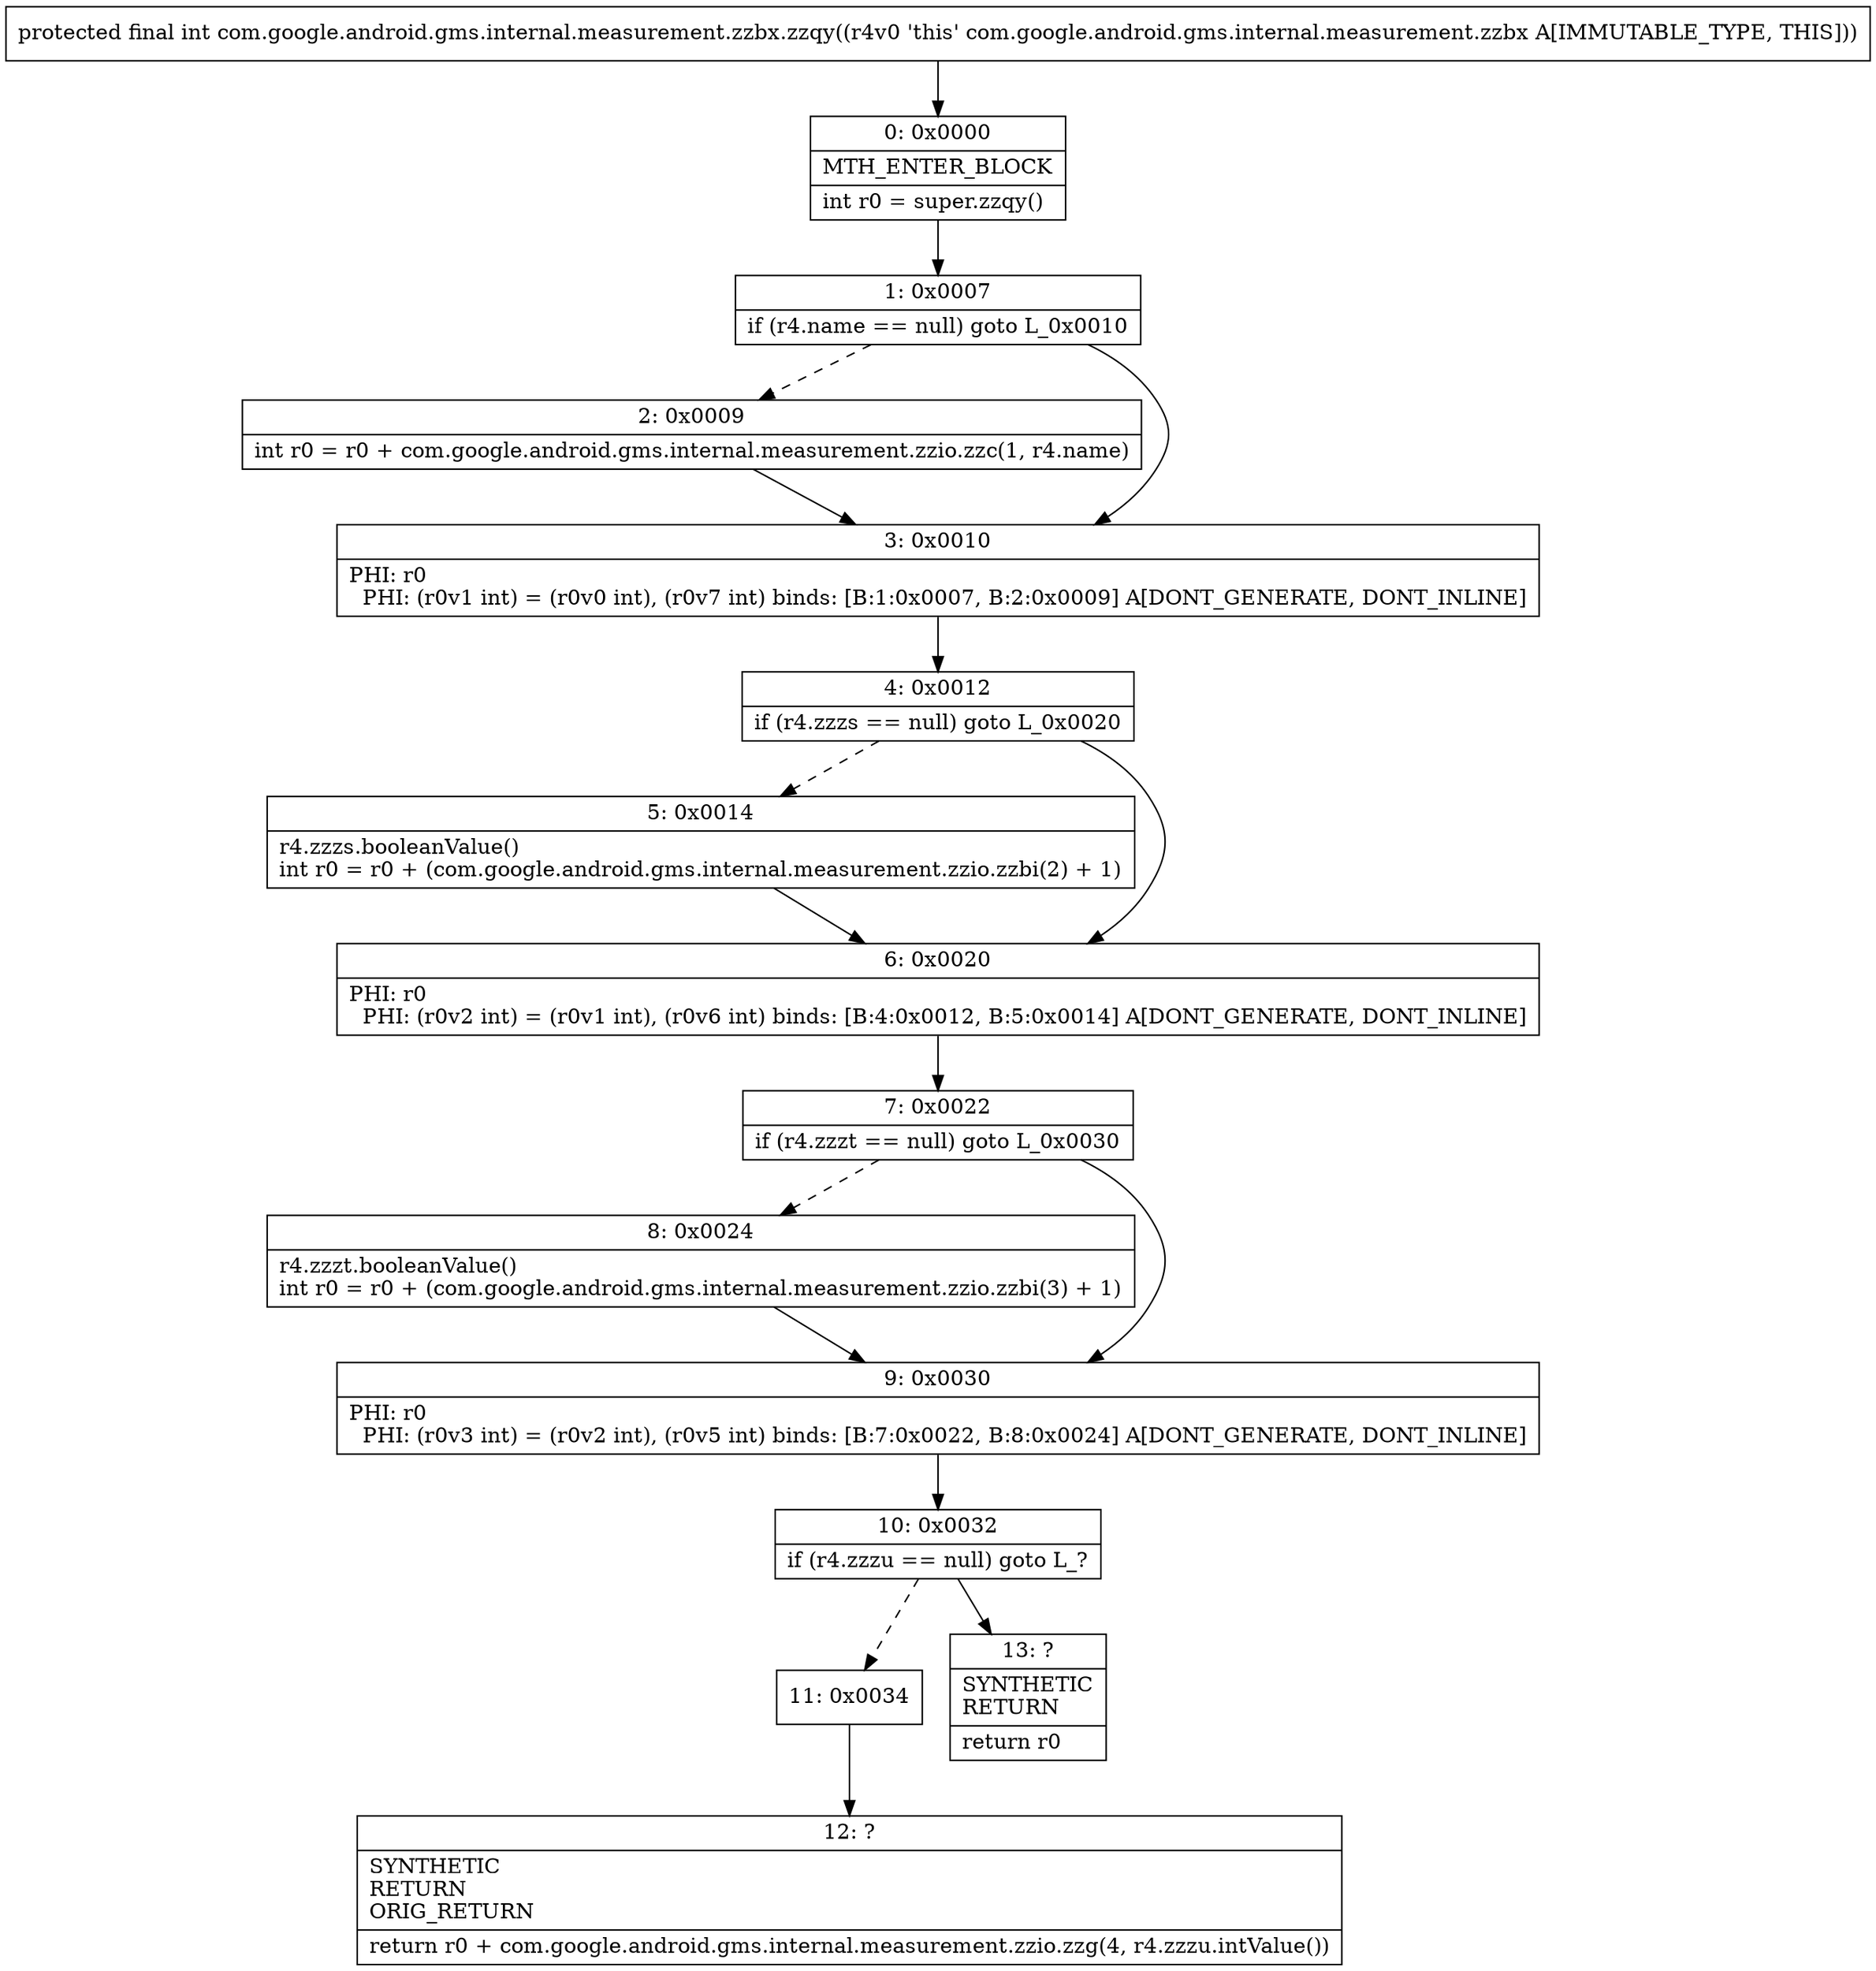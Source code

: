 digraph "CFG forcom.google.android.gms.internal.measurement.zzbx.zzqy()I" {
Node_0 [shape=record,label="{0\:\ 0x0000|MTH_ENTER_BLOCK\l|int r0 = super.zzqy()\l}"];
Node_1 [shape=record,label="{1\:\ 0x0007|if (r4.name == null) goto L_0x0010\l}"];
Node_2 [shape=record,label="{2\:\ 0x0009|int r0 = r0 + com.google.android.gms.internal.measurement.zzio.zzc(1, r4.name)\l}"];
Node_3 [shape=record,label="{3\:\ 0x0010|PHI: r0 \l  PHI: (r0v1 int) = (r0v0 int), (r0v7 int) binds: [B:1:0x0007, B:2:0x0009] A[DONT_GENERATE, DONT_INLINE]\l}"];
Node_4 [shape=record,label="{4\:\ 0x0012|if (r4.zzzs == null) goto L_0x0020\l}"];
Node_5 [shape=record,label="{5\:\ 0x0014|r4.zzzs.booleanValue()\lint r0 = r0 + (com.google.android.gms.internal.measurement.zzio.zzbi(2) + 1)\l}"];
Node_6 [shape=record,label="{6\:\ 0x0020|PHI: r0 \l  PHI: (r0v2 int) = (r0v1 int), (r0v6 int) binds: [B:4:0x0012, B:5:0x0014] A[DONT_GENERATE, DONT_INLINE]\l}"];
Node_7 [shape=record,label="{7\:\ 0x0022|if (r4.zzzt == null) goto L_0x0030\l}"];
Node_8 [shape=record,label="{8\:\ 0x0024|r4.zzzt.booleanValue()\lint r0 = r0 + (com.google.android.gms.internal.measurement.zzio.zzbi(3) + 1)\l}"];
Node_9 [shape=record,label="{9\:\ 0x0030|PHI: r0 \l  PHI: (r0v3 int) = (r0v2 int), (r0v5 int) binds: [B:7:0x0022, B:8:0x0024] A[DONT_GENERATE, DONT_INLINE]\l}"];
Node_10 [shape=record,label="{10\:\ 0x0032|if (r4.zzzu == null) goto L_?\l}"];
Node_11 [shape=record,label="{11\:\ 0x0034}"];
Node_12 [shape=record,label="{12\:\ ?|SYNTHETIC\lRETURN\lORIG_RETURN\l|return r0 + com.google.android.gms.internal.measurement.zzio.zzg(4, r4.zzzu.intValue())\l}"];
Node_13 [shape=record,label="{13\:\ ?|SYNTHETIC\lRETURN\l|return r0\l}"];
MethodNode[shape=record,label="{protected final int com.google.android.gms.internal.measurement.zzbx.zzqy((r4v0 'this' com.google.android.gms.internal.measurement.zzbx A[IMMUTABLE_TYPE, THIS])) }"];
MethodNode -> Node_0;
Node_0 -> Node_1;
Node_1 -> Node_2[style=dashed];
Node_1 -> Node_3;
Node_2 -> Node_3;
Node_3 -> Node_4;
Node_4 -> Node_5[style=dashed];
Node_4 -> Node_6;
Node_5 -> Node_6;
Node_6 -> Node_7;
Node_7 -> Node_8[style=dashed];
Node_7 -> Node_9;
Node_8 -> Node_9;
Node_9 -> Node_10;
Node_10 -> Node_11[style=dashed];
Node_10 -> Node_13;
Node_11 -> Node_12;
}

